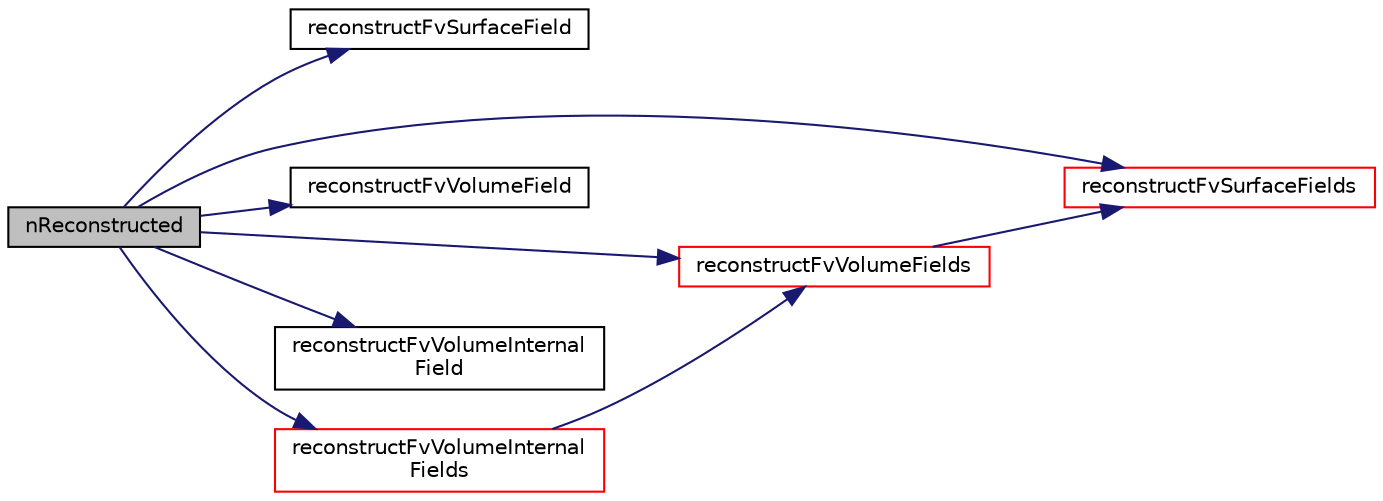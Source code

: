 digraph "nReconstructed"
{
  bgcolor="transparent";
  edge [fontname="Helvetica",fontsize="10",labelfontname="Helvetica",labelfontsize="10"];
  node [fontname="Helvetica",fontsize="10",shape=record];
  rankdir="LR";
  Node1 [label="nReconstructed",height=0.2,width=0.4,color="black", fillcolor="grey75", style="filled", fontcolor="black"];
  Node1 -> Node2 [color="midnightblue",fontsize="10",style="solid",fontname="Helvetica"];
  Node2 [label="reconstructFvSurfaceField",height=0.2,width=0.4,color="black",URL="$a00890.html#a489d5387108cc61f5aa50b92442361ba",tooltip="Reconstruct surface field. "];
  Node1 -> Node3 [color="midnightblue",fontsize="10",style="solid",fontname="Helvetica"];
  Node3 [label="reconstructFvSurfaceFields",height=0.2,width=0.4,color="red",URL="$a00890.html#ae2d566ae42b0d3d1cae82189cc15e3f5",tooltip="Read, reconstruct and write all/selected surface fields. "];
  Node1 -> Node4 [color="midnightblue",fontsize="10",style="solid",fontname="Helvetica"];
  Node4 [label="reconstructFvVolumeField",height=0.2,width=0.4,color="black",URL="$a00890.html#a6ec684f0d61bf07e6282aa88798845d2",tooltip="Reconstruct volume field. "];
  Node1 -> Node5 [color="midnightblue",fontsize="10",style="solid",fontname="Helvetica"];
  Node5 [label="reconstructFvVolumeFields",height=0.2,width=0.4,color="red",URL="$a00890.html#a8d6a39c49209189dc1677e2985888107",tooltip="Read, reconstruct and write all/selected volume fields. "];
  Node5 -> Node3 [color="midnightblue",fontsize="10",style="solid",fontname="Helvetica"];
  Node1 -> Node6 [color="midnightblue",fontsize="10",style="solid",fontname="Helvetica"];
  Node6 [label="reconstructFvVolumeInternal\lField",height=0.2,width=0.4,color="black",URL="$a00890.html#acd8728471dab57b6655e75b56b7b84ae",tooltip="Reconstruct volume internal field. "];
  Node1 -> Node7 [color="midnightblue",fontsize="10",style="solid",fontname="Helvetica"];
  Node7 [label="reconstructFvVolumeInternal\lFields",height=0.2,width=0.4,color="red",URL="$a00890.html#a56b0a335258f4da54a984dc25ef10e89",tooltip="Read, reconstruct and write all/selected volume internal fields. "];
  Node7 -> Node5 [color="midnightblue",fontsize="10",style="solid",fontname="Helvetica"];
}

